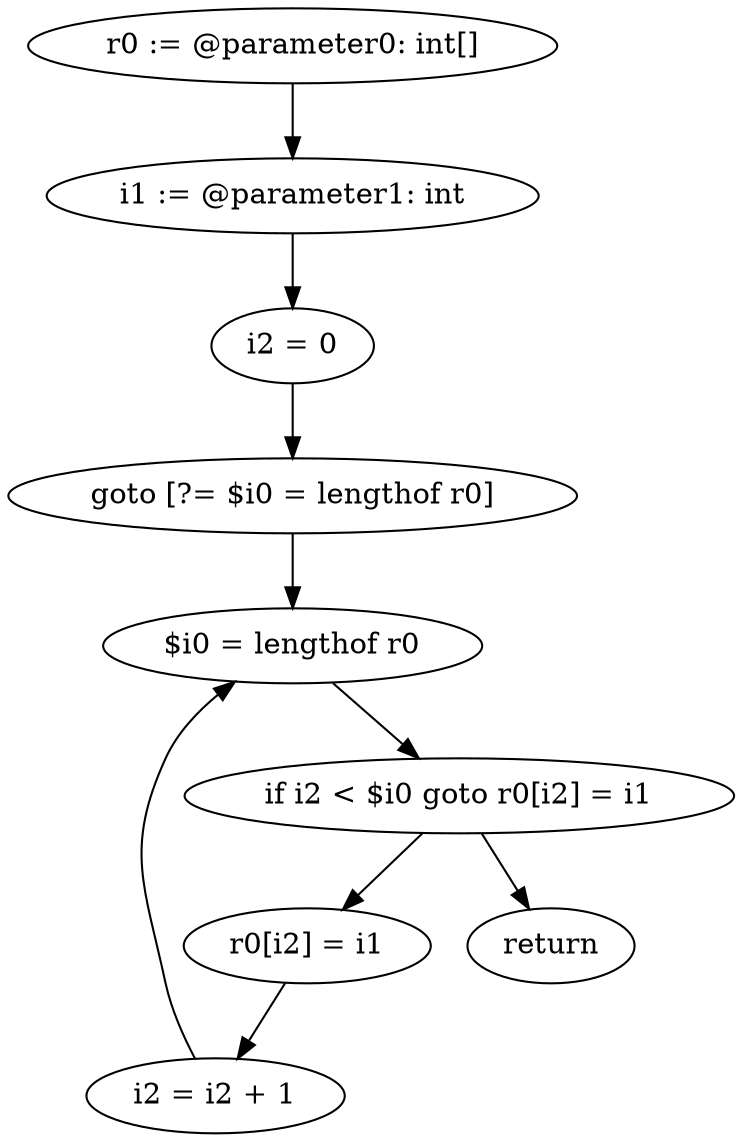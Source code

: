 digraph "unitGraph" {
    "r0 := @parameter0: int[]"
    "i1 := @parameter1: int"
    "i2 = 0"
    "goto [?= $i0 = lengthof r0]"
    "r0[i2] = i1"
    "i2 = i2 + 1"
    "$i0 = lengthof r0"
    "if i2 < $i0 goto r0[i2] = i1"
    "return"
    "r0 := @parameter0: int[]"->"i1 := @parameter1: int";
    "i1 := @parameter1: int"->"i2 = 0";
    "i2 = 0"->"goto [?= $i0 = lengthof r0]";
    "goto [?= $i0 = lengthof r0]"->"$i0 = lengthof r0";
    "r0[i2] = i1"->"i2 = i2 + 1";
    "i2 = i2 + 1"->"$i0 = lengthof r0";
    "$i0 = lengthof r0"->"if i2 < $i0 goto r0[i2] = i1";
    "if i2 < $i0 goto r0[i2] = i1"->"return";
    "if i2 < $i0 goto r0[i2] = i1"->"r0[i2] = i1";
}
